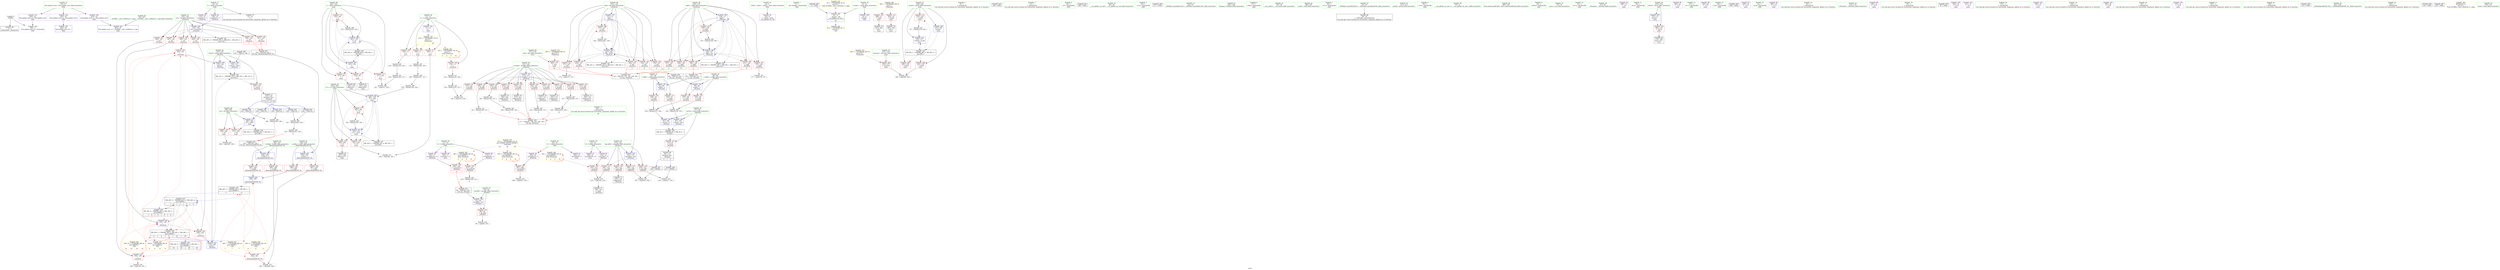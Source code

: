 digraph "SVFG" {
	label="SVFG";

	Node0x563d301578e0 [shape=record,color=grey,label="{NodeID: 0\nNullPtr}"];
	Node0x563d301578e0 -> Node0x563d3016ba80[style=solid];
	Node0x563d301578e0 -> Node0x563d30172c60[style=solid];
	Node0x563d3016d510 [shape=record,color=blue,label="{NodeID: 194\n125\<--156\nret\<--arrayidx5\n_Z5solveii\n}"];
	Node0x563d3016d510 -> Node0x563d301703d0[style=dashed];
	Node0x563d3016d510 -> Node0x563d301704a0[style=dashed];
	Node0x563d3016d510 -> Node0x563d30170570[style=dashed];
	Node0x563d3016d510 -> Node0x563d30170640[style=dashed];
	Node0x563d3016d510 -> Node0x563d30170710[style=dashed];
	Node0x563d3016d510 -> Node0x563d301707e0[style=dashed];
	Node0x563d3016d510 -> Node0x563d3018d070[style=dashed];
	Node0x563d3016a730 [shape=record,color=red,label="{NodeID: 111\n343\<--11\n\<--n\nmain\n}"];
	Node0x563d3016a730 -> Node0x563d3017d590[style=solid];
	Node0x563d301687f0 [shape=record,color=green,label="{NodeID: 28\n17\<--18\nG\<--G_field_insensitive\nGlob }"];
	Node0x563d301687f0 -> Node0x563d3016cc20[style=solid];
	Node0x563d301687f0 -> Node0x563d3016ccf0[style=solid];
	Node0x563d301687f0 -> Node0x563d3016cdc0[style=solid];
	Node0x563d3017c390 [shape=record,color=grey,label="{NodeID: 305\n216 = Binary(100, 215, )\n|{<s0>8}}"];
	Node0x563d3017c390:s0 -> Node0x563d301ab6c0[style=solid,color=red];
	Node0x563d30170710 [shape=record,color=red,label="{NodeID: 139\n221\<--125\n\<--ret\n_Z5solveii\n|{<s0>11}}"];
	Node0x563d30170710:s0 -> Node0x563d301abf10[style=solid,color=red];
	Node0x563d3016b170 [shape=record,color=green,label="{NodeID: 56\n277\<--278\nexp\<--exp_field_insensitive\nmain\n}"];
	Node0x563d3016b170 -> Node0x563d30171dd0[style=solid];
	Node0x563d30171dd0 [shape=record,color=red,label="{NodeID: 167\n362\<--277\n\<--exp\nmain\n|{<s0>20}}"];
	Node0x563d30171dd0:s0 -> Node0x563d301abcd0[style=solid,color=red];
	Node0x563d3016c9b0 [shape=record,color=purple,label="{NodeID: 84\n54\<--4\n\<--_ZStL8__ioinit\n__cxx_global_var_init\n}"];
	Node0x563d30158ce0 [shape=record,color=green,label="{NodeID: 1\n7\<--1\n__dso_handle\<--dummyObj\nGlob }"];
	Node0x563d30198990 [shape=record,color=yellow,style=double,label="{NodeID: 444\n2V_2 = CSCHI(MR_2V_1)\npts\{10 \}\nCS[]}"];
	Node0x563d3016d5e0 [shape=record,color=blue,label="{NodeID: 195\n119\<--164\nretval\<--\n_Z5solveii\n}"];
	Node0x563d3016d5e0 -> Node0x563d3018cb70[style=dashed];
	Node0x563d3016a800 [shape=record,color=red,label="{NodeID: 112\n288\<--27\n\<--stdin\nmain\n}"];
	Node0x563d3016a800 -> Node0x563d3016c4d0[style=solid];
	Node0x563d301688f0 [shape=record,color=green,label="{NodeID: 29\n19\<--20\nC\<--C_field_insensitive\nGlob }"];
	Node0x563d301688f0 -> Node0x563d3016ce90[style=solid];
	Node0x563d301688f0 -> Node0x563d3016cf60[style=solid];
	Node0x563d3017c510 [shape=record,color=grey,label="{NodeID: 306\n339 = Binary(338, 100, )\n}"];
	Node0x563d3017c510 -> Node0x563d3016e140[style=solid];
	Node0x563d301707e0 [shape=record,color=red,label="{NodeID: 140\n245\<--125\n\<--ret\n_Z5solveii\n}"];
	Node0x563d301707e0 -> Node0x563d30171750[style=solid];
	Node0x563d3016b240 [shape=record,color=green,label="{NodeID: 57\n279\<--280\ncaseId\<--caseId_field_insensitive\nmain\n}"];
	Node0x563d3016b240 -> Node0x563d30171ea0[style=solid];
	Node0x563d3016b240 -> Node0x563d30171f70[style=solid];
	Node0x563d3016b240 -> Node0x563d30172040[style=solid];
	Node0x563d3016b240 -> Node0x563d3016ded0[style=solid];
	Node0x563d3016b240 -> Node0x563d30175360[style=solid];
	Node0x563d3018a870 [shape=record,color=black,label="{NodeID: 334\nMR_26V_5 = PHI(MR_26V_13, MR_26V_4, )\npts\{160000 \}\n|{|<s4>5|<s5>5|<s6>5|<s7>5}}"];
	Node0x563d3018a870 -> Node0x563d30171750[style=dashed];
	Node0x563d3018a870 -> Node0x563d30188a70[style=dashed];
	Node0x563d3018a870 -> Node0x563d3018a870[style=dashed];
	Node0x563d3018a870 -> Node0x563d3018df70[style=dashed];
	Node0x563d3018a870:s4 -> Node0x563d30171340[style=dashed,color=red];
	Node0x563d3018a870:s5 -> Node0x563d30171410[style=dashed,color=red];
	Node0x563d3018a870:s6 -> Node0x563d3016d6b0[style=dashed,color=red];
	Node0x563d3018a870:s7 -> Node0x563d3018df70[style=dashed,color=red];
	Node0x563d30171ea0 [shape=record,color=red,label="{NodeID: 168\n304\<--279\n\<--caseId\nmain\n}"];
	Node0x563d30171ea0 -> Node0x563d3017e310[style=solid];
	Node0x563d3016ca80 [shape=record,color=purple,label="{NodeID: 85\n153\<--14\narrayidx3\<--f\n_Z5solveii\n}"];
	Node0x563d30158be0 [shape=record,color=green,label="{NodeID: 2\n9\<--1\n\<--dummyObj\nCan only get source location for instruction, argument, global var or function.}"];
	Node0x563d301aae80 [shape=record,color=black,label="{NodeID: 445\n350 = PHI()\n}"];
	Node0x563d30190d70 [shape=record,color=yellow,style=double,label="{NodeID: 362\n28V_1 = ENCHI(MR_28V_0)\npts\{180000 \}\nFun[_Z5solveii]|{|<s2>5|<s3>6|<s4>9|<s5>10}}"];
	Node0x563d30190d70 -> Node0x563d301714e0[style=dashed];
	Node0x563d30190d70 -> Node0x563d30171680[style=dashed];
	Node0x563d30190d70:s2 -> Node0x563d30190d70[style=dashed,color=red];
	Node0x563d30190d70:s3 -> Node0x563d30190d70[style=dashed,color=red];
	Node0x563d30190d70:s4 -> Node0x563d30190d70[style=dashed,color=red];
	Node0x563d30190d70:s5 -> Node0x563d30190d70[style=dashed,color=red];
	Node0x563d3016d6b0 [shape=record,color=blue,label="{NodeID: 196\n167\<--148\n\<--\n_Z5solveii\n}"];
	Node0x563d3016d6b0 -> Node0x563d30171750[style=dashed];
	Node0x563d3016d6b0 -> Node0x563d3018a870[style=dashed];
	Node0x563d3016d6b0 -> Node0x563d3018df70[style=dashed];
	Node0x563d3016a8d0 [shape=record,color=red,label="{NodeID: 113\n294\<--32\n\<--stdout\nmain\n}"];
	Node0x563d3016a8d0 -> Node0x563d3016c5a0[style=solid];
	Node0x563d301689f0 [shape=record,color=green,label="{NodeID: 30\n21\<--22\nX\<--X_field_insensitive\nGlob }"];
	Node0x563d301689f0 -> Node0x563d3016d030[style=solid];
	Node0x563d301689f0 -> Node0x563d3016d100[style=solid];
	Node0x563d3017c690 [shape=record,color=grey,label="{NodeID: 307\n337 = Binary(336, 100, )\n}"];
	Node0x563d3017c690 -> Node0x563d3017bc10[style=solid];
	Node0x563d301708b0 [shape=record,color=red,label="{NodeID: 141\n171\<--127\n\<--left\n_Z5solveii\n}"];
	Node0x563d301708b0 -> Node0x563d3017db90[style=solid];
	Node0x563d3016b310 [shape=record,color=green,label="{NodeID: 58\n281\<--282\ni\<--i_field_insensitive\nmain\n}"];
	Node0x563d3016b310 -> Node0x563d30172110[style=solid];
	Node0x563d3016b310 -> Node0x563d301721e0[style=solid];
	Node0x563d3016b310 -> Node0x563d301722b0[style=solid];
	Node0x563d3016b310 -> Node0x563d30172380[style=solid];
	Node0x563d3016b310 -> Node0x563d3016dfa0[style=solid];
	Node0x563d3016b310 -> Node0x563d3016e070[style=solid];
	Node0x563d3018ad70 [shape=record,color=black,label="{NodeID: 335\nMR_48V_3 = PHI(MR_48V_4, MR_48V_2, )\npts\{280 \}\n}"];
	Node0x563d3018ad70 -> Node0x563d30171ea0[style=dashed];
	Node0x563d3018ad70 -> Node0x563d30171f70[style=dashed];
	Node0x563d3018ad70 -> Node0x563d30172040[style=dashed];
	Node0x563d3018ad70 -> Node0x563d30175360[style=dashed];
	Node0x563d30171f70 [shape=record,color=red,label="{NodeID: 169\n308\<--279\n\<--caseId\nmain\n}"];
	Node0x563d3016cb50 [shape=record,color=purple,label="{NodeID: 86\n156\<--14\narrayidx5\<--f\n_Z5solveii\n}"];
	Node0x563d3016cb50 -> Node0x563d3016d510[style=solid];
	Node0x563d301594a0 [shape=record,color=green,label="{NodeID: 3\n12\<--1\n\<--dummyObj\nCan only get source location for instruction, argument, global var or function.}"];
	Node0x563d301aaf80 [shape=record,color=black,label="{NodeID: 446\n363 = PHI(116, )\n}"];
	Node0x563d301aaf80 -> Node0x563d3016e2e0[style=solid];
	Node0x563d30190e50 [shape=record,color=yellow,style=double,label="{NodeID: 363\n30V_1 = ENCHI(MR_30V_0)\npts\{200000 \}\nFun[_Z5solveii]|{|<s1>5|<s2>6|<s3>9|<s4>10}}"];
	Node0x563d30190e50 -> Node0x563d301715b0[style=dashed];
	Node0x563d30190e50:s1 -> Node0x563d30190e50[style=dashed,color=red];
	Node0x563d30190e50:s2 -> Node0x563d30190e50[style=dashed,color=red];
	Node0x563d30190e50:s3 -> Node0x563d30190e50[style=dashed,color=red];
	Node0x563d30190e50:s4 -> Node0x563d30190e50[style=dashed,color=red];
	Node0x563d3016d780 [shape=record,color=blue,label="{NodeID: 197\n127\<--12\nleft\<--\n_Z5solveii\n}"];
	Node0x563d3016d780 -> Node0x563d301708b0[style=dashed];
	Node0x563d3016d780 -> Node0x563d30170980[style=dashed];
	Node0x563d3016d780 -> Node0x563d30170a50[style=dashed];
	Node0x563d3016d780 -> Node0x563d30170b20[style=dashed];
	Node0x563d3016d780 -> Node0x563d30170bf0[style=dashed];
	Node0x563d3016d780 -> Node0x563d30170cc0[style=dashed];
	Node0x563d3016d780 -> Node0x563d3016d9f0[style=dashed];
	Node0x563d3016d780 -> Node0x563d3018d570[style=dashed];
	Node0x563d3016a9a0 [shape=record,color=red,label="{NodeID: 114\n112\<--87\n\<--retval\n_Z4calciii\n}"];
	Node0x563d3016a9a0 -> Node0x563d3016bd80[style=solid];
	Node0x563d30168af0 [shape=record,color=green,label="{NodeID: 31\n43\<--47\nllvm.global_ctors\<--llvm.global_ctors_field_insensitive\nGlob }"];
	Node0x563d30168af0 -> Node0x563d3016a1c0[style=solid];
	Node0x563d30168af0 -> Node0x563d3016a2c0[style=solid];
	Node0x563d30168af0 -> Node0x563d3016a3c0[style=solid];
	Node0x563d3017c810 [shape=record,color=grey,label="{NodeID: 308\n104 = Binary(102, 103, )\n}"];
	Node0x563d3017c810 -> Node0x563d301730a0[style=solid];
	Node0x563d30170980 [shape=record,color=red,label="{NodeID: 142\n179\<--127\n\<--left\n_Z5solveii\n|{<s0>4}}"];
	Node0x563d30170980:s0 -> Node0x563d301ab310[style=solid,color=red];
	Node0x563d3016b3e0 [shape=record,color=green,label="{NodeID: 59\n283\<--284\ni11\<--i11_field_insensitive\nmain\n}"];
	Node0x563d3016b3e0 -> Node0x563d30172450[style=solid];
	Node0x563d3016b3e0 -> Node0x563d30172520[style=solid];
	Node0x563d3016b3e0 -> Node0x563d301725f0[style=solid];
	Node0x563d3016b3e0 -> Node0x563d3016e140[style=solid];
	Node0x563d3016b3e0 -> Node0x563d3016e210[style=solid];
	Node0x563d3018b270 [shape=record,color=black,label="{NodeID: 336\nMR_50V_2 = PHI(MR_50V_4, MR_50V_1, )\npts\{282 \}\n}"];
	Node0x563d3018b270 -> Node0x563d3016dfa0[style=dashed];
	Node0x563d30172040 [shape=record,color=red,label="{NodeID: 170\n376\<--279\n\<--caseId\nmain\n}"];
	Node0x563d30172040 -> Node0x563d3017ce10[style=solid];
	Node0x563d3016cc20 [shape=record,color=purple,label="{NodeID: 87\n183\<--17\narrayidx14\<--G\n_Z5solveii\n}"];
	Node0x563d3016cc20 -> Node0x563d301714e0[style=solid];
	Node0x563d30158f40 [shape=record,color=green,label="{NodeID: 4\n23\<--1\n.str\<--dummyObj\nGlob }"];
	Node0x563d301ab170 [shape=record,color=black,label="{NodeID: 447\n369 = PHI()\n}"];
	Node0x563d30190f30 [shape=record,color=yellow,style=double,label="{NodeID: 364\n32V_1 = ENCHI(MR_32V_0)\npts\{220000 \}\nFun[_Z5solveii]|{|<s1>5|<s2>6|<s3>9|<s4>10}}"];
	Node0x563d30190f30 -> Node0x563d30171270[style=dashed];
	Node0x563d30190f30:s1 -> Node0x563d30190f30[style=dashed,color=red];
	Node0x563d30190f30:s2 -> Node0x563d30190f30[style=dashed,color=red];
	Node0x563d30190f30:s3 -> Node0x563d30190f30[style=dashed,color=red];
	Node0x563d30190f30:s4 -> Node0x563d30190f30[style=dashed,color=red];
	Node0x563d3016d850 [shape=record,color=blue,label="{NodeID: 198\n129\<--12\nright\<--\n_Z5solveii\n}"];
	Node0x563d3016d850 -> Node0x563d30170d90[style=dashed];
	Node0x563d3016d850 -> Node0x563d30170e60[style=dashed];
	Node0x563d3016d850 -> Node0x563d30170f30[style=dashed];
	Node0x563d3016d850 -> Node0x563d30171000[style=dashed];
	Node0x563d3016d850 -> Node0x563d301710d0[style=dashed];
	Node0x563d3016d850 -> Node0x563d301711a0[style=dashed];
	Node0x563d3016d850 -> Node0x563d3016d850[style=dashed];
	Node0x563d3016d850 -> Node0x563d3016d920[style=dashed];
	Node0x563d3016d850 -> Node0x563d3018da70[style=dashed];
	Node0x563d3016f390 [shape=record,color=red,label="{NodeID: 115\n102\<--89\n\<--x.addr\n_Z4calciii\n}"];
	Node0x563d3016f390 -> Node0x563d3017c810[style=solid];
	Node0x563d30168bf0 [shape=record,color=green,label="{NodeID: 32\n48\<--49\n__cxx_global_var_init\<--__cxx_global_var_init_field_insensitive\n}"];
	Node0x563d3017c990 [shape=record,color=grey,label="{NodeID: 309\n109 = Binary(107, 108, )\n}"];
	Node0x563d3017c990 -> Node0x563d30173170[style=solid];
	Node0x563d30170a50 [shape=record,color=red,label="{NodeID: 143\n192\<--127\n\<--left\n_Z5solveii\n|{<s0>5}}"];
	Node0x563d30170a50:s0 -> Node0x563d301abcd0[style=solid,color=red];
	Node0x563d3016b4b0 [shape=record,color=green,label="{NodeID: 60\n285\<--286\nret\<--ret_field_insensitive\nmain\n}"];
	Node0x563d3016b4b0 -> Node0x563d301726c0[style=solid];
	Node0x563d3016b4b0 -> Node0x563d30172790[style=solid];
	Node0x563d3016b4b0 -> Node0x563d3016e2e0[style=solid];
	Node0x563d3018b770 [shape=record,color=black,label="{NodeID: 337\nMR_52V_2 = PHI(MR_52V_4, MR_52V_1, )\npts\{284 \}\n}"];
	Node0x563d3018b770 -> Node0x563d3016e140[style=dashed];
	Node0x563d30172110 [shape=record,color=red,label="{NodeID: 171\n317\<--281\n\<--i\nmain\n}"];
	Node0x563d30172110 -> Node0x563d3017da10[style=solid];
	Node0x563d3016ccf0 [shape=record,color=purple,label="{NodeID: 88\n214\<--17\narrayidx26\<--G\n_Z5solveii\n}"];
	Node0x563d3016ccf0 -> Node0x563d30171680[style=solid];
	Node0x563d30167130 [shape=record,color=green,label="{NodeID: 5\n25\<--1\n.str.2\<--dummyObj\nGlob }"];
	Node0x563d301ab240 [shape=record,color=black,label="{NodeID: 448\n373 = PHI()\n}"];
	Node0x563d3016d920 [shape=record,color=blue,label="{NodeID: 199\n129\<--237\nright\<--inc\n_Z5solveii\n}"];
	Node0x563d3016d920 -> Node0x563d30170d90[style=dashed];
	Node0x563d3016d920 -> Node0x563d30170e60[style=dashed];
	Node0x563d3016d920 -> Node0x563d30170f30[style=dashed];
	Node0x563d3016d920 -> Node0x563d30171000[style=dashed];
	Node0x563d3016d920 -> Node0x563d301710d0[style=dashed];
	Node0x563d3016d920 -> Node0x563d301711a0[style=dashed];
	Node0x563d3016d920 -> Node0x563d3016d850[style=dashed];
	Node0x563d3016d920 -> Node0x563d3016d920[style=dashed];
	Node0x563d3016d920 -> Node0x563d3018da70[style=dashed];
	Node0x563d3016f460 [shape=record,color=red,label="{NodeID: 116\n107\<--89\n\<--x.addr\n_Z4calciii\n}"];
	Node0x563d3016f460 -> Node0x563d3017c990[style=solid];
	Node0x563d30168cf0 [shape=record,color=green,label="{NodeID: 33\n52\<--53\n_ZNSt8ios_base4InitC1Ev\<--_ZNSt8ios_base4InitC1Ev_field_insensitive\n}"];
	Node0x563d3017cb10 [shape=record,color=grey,label="{NodeID: 310\n136 = Binary(135, 137, )\n}"];
	Node0x563d3017cb10 -> Node0x563d3017dd10[style=solid];
	Node0x563d30170b20 [shape=record,color=red,label="{NodeID: 144\n210\<--127\n\<--left\n_Z5solveii\n|{<s0>8}}"];
	Node0x563d30170b20:s0 -> Node0x563d301ab310[style=solid,color=red];
	Node0x563d3016b580 [shape=record,color=green,label="{NodeID: 61\n292\<--293\nfreopen\<--freopen_field_insensitive\n}"];
	Node0x563d3018bc70 [shape=record,color=black,label="{NodeID: 338\nMR_54V_2 = PHI(MR_54V_3, MR_54V_1, )\npts\{286 \}\n}"];
	Node0x563d3018bc70 -> Node0x563d3016e2e0[style=dashed];
	Node0x563d301721e0 [shape=record,color=red,label="{NodeID: 172\n323\<--281\n\<--i\nmain\n}"];
	Node0x563d301721e0 -> Node0x563d3016c670[style=solid];
	Node0x563d3016cdc0 [shape=record,color=purple,label="{NodeID: 89\n325\<--17\narrayidx\<--G\nmain\n}"];
	Node0x563d301671c0 [shape=record,color=green,label="{NodeID: 6\n27\<--1\nstdin\<--dummyObj\nGlob }"];
	Node0x563d301ab310 [shape=record,color=black,label="{NodeID: 449\n84 = PHI(179, 210, )\n0th arg _Z4calciii }"];
	Node0x563d301ab310 -> Node0x563d30172e30[style=solid];
	Node0x563d3016d9f0 [shape=record,color=blue,label="{NodeID: 200\n127\<--242\nleft\<--inc40\n_Z5solveii\n}"];
	Node0x563d3016d9f0 -> Node0x563d301708b0[style=dashed];
	Node0x563d3016d9f0 -> Node0x563d30170980[style=dashed];
	Node0x563d3016d9f0 -> Node0x563d30170a50[style=dashed];
	Node0x563d3016d9f0 -> Node0x563d30170b20[style=dashed];
	Node0x563d3016d9f0 -> Node0x563d30170bf0[style=dashed];
	Node0x563d3016d9f0 -> Node0x563d30170cc0[style=dashed];
	Node0x563d3016d9f0 -> Node0x563d3016d9f0[style=dashed];
	Node0x563d3016d9f0 -> Node0x563d3018d570[style=dashed];
	Node0x563d3016f530 [shape=record,color=red,label="{NodeID: 117\n103\<--91\n\<--y.addr\n_Z4calciii\n}"];
	Node0x563d3016f530 -> Node0x563d3017c810[style=solid];
	Node0x563d30168df0 [shape=record,color=green,label="{NodeID: 34\n58\<--59\n__cxa_atexit\<--__cxa_atexit_field_insensitive\n}"];
	Node0x563d3017cc90 [shape=record,color=grey,label="{NodeID: 311\n135 = Binary(134, 100, )\n}"];
	Node0x563d3017cc90 -> Node0x563d3017cb10[style=solid];
	Node0x563d30170bf0 [shape=record,color=red,label="{NodeID: 145\n224\<--127\n\<--left\n_Z5solveii\n|{<s0>9}}"];
	Node0x563d30170bf0:s0 -> Node0x563d301abcd0[style=solid,color=red];
	Node0x563d3016b680 [shape=record,color=green,label="{NodeID: 62\n300\<--301\nscanf\<--scanf_field_insensitive\n}"];
	Node0x563d3018c170 [shape=record,color=black,label="{NodeID: 339\nMR_26V_2 = PHI(MR_26V_3, MR_26V_1, )\npts\{160000 \}\n|{<s0>20|<s1>20|<s2>20|<s3>20}}"];
	Node0x563d3018c170:s0 -> Node0x563d30171340[style=dashed,color=red];
	Node0x563d3018c170:s1 -> Node0x563d30171410[style=dashed,color=red];
	Node0x563d3018c170:s2 -> Node0x563d3016d6b0[style=dashed,color=red];
	Node0x563d3018c170:s3 -> Node0x563d3018df70[style=dashed,color=red];
	Node0x563d301722b0 [shape=record,color=red,label="{NodeID: 173\n326\<--281\n\<--i\nmain\n}"];
	Node0x563d301722b0 -> Node0x563d3016c740[style=solid];
	Node0x563d3016ce90 [shape=record,color=purple,label="{NodeID: 90\n206\<--19\narrayidx23\<--C\n_Z5solveii\n}"];
	Node0x563d3016ce90 -> Node0x563d301715b0[style=solid];
	Node0x563d30167250 [shape=record,color=green,label="{NodeID: 7\n28\<--1\n.str.3\<--dummyObj\nGlob }"];
	Node0x563d301ab540 [shape=record,color=black,label="{NodeID: 450\n85 = PHI(180, 211, )\n1st arg _Z4calciii }"];
	Node0x563d301ab540 -> Node0x563d30172f00[style=solid];
	Node0x563d3016dac0 [shape=record,color=blue,label="{NodeID: 201\n119\<--246\nretval\<--\n_Z5solveii\n}"];
	Node0x563d3016dac0 -> Node0x563d3018cb70[style=dashed];
	Node0x563d3016f600 [shape=record,color=red,label="{NodeID: 118\n108\<--91\n\<--y.addr\n_Z4calciii\n}"];
	Node0x563d3016f600 -> Node0x563d3017c990[style=solid];
	Node0x563d30168ef0 [shape=record,color=green,label="{NodeID: 35\n57\<--63\n_ZNSt8ios_base4InitD1Ev\<--_ZNSt8ios_base4InitD1Ev_field_insensitive\n}"];
	Node0x563d30168ef0 -> Node0x563d3016bc80[style=solid];
	Node0x563d3017ce10 [shape=record,color=grey,label="{NodeID: 312\n377 = Binary(376, 100, )\n}"];
	Node0x563d3017ce10 -> Node0x563d30175360[style=solid];
	Node0x563d30170cc0 [shape=record,color=red,label="{NodeID: 146\n241\<--127\n\<--left\n_Z5solveii\n}"];
	Node0x563d30170cc0 -> Node0x563d3017c090[style=solid];
	Node0x563d3016b780 [shape=record,color=green,label="{NodeID: 63\n311\<--312\nprintf\<--printf_field_insensitive\n}"];
	Node0x563d30172380 [shape=record,color=red,label="{NodeID: 174\n332\<--281\n\<--i\nmain\n}"];
	Node0x563d30172380 -> Node0x563d3017b610[style=solid];
	Node0x563d3016cf60 [shape=record,color=purple,label="{NodeID: 91\n328\<--19\narrayidx9\<--C\nmain\n}"];
	Node0x563d301672e0 [shape=record,color=green,label="{NodeID: 8\n30\<--1\n.str.4\<--dummyObj\nGlob }"];
	Node0x563d301ab6c0 [shape=record,color=black,label="{NodeID: 451\n86 = PHI(184, 216, )\n2nd arg _Z4calciii }"];
	Node0x563d301ab6c0 -> Node0x563d30172fd0[style=solid];
	Node0x563d3016db90 [shape=record,color=blue,label="{NodeID: 202\n254\<--252\na.addr\<--a\n_Z8checkminIiEvRT_S0_\n}"];
	Node0x563d3016db90 -> Node0x563d30171820[style=dashed];
	Node0x563d3016db90 -> Node0x563d301718f0[style=dashed];
	Node0x563d3016f6d0 [shape=record,color=red,label="{NodeID: 119\n98\<--93\n\<--op.addr\n_Z4calciii\n}"];
	Node0x563d3016f6d0 -> Node0x563d3017e010[style=solid];
	Node0x563d30168ff0 [shape=record,color=green,label="{NodeID: 36\n70\<--71\n__cxx_global_var_init.1\<--__cxx_global_var_init.1_field_insensitive\n}"];
	Node0x563d3017cf90 [shape=record,color=grey,label="{NodeID: 313\n191 = Binary(190, 137, )\n|{<s0>5}}"];
	Node0x563d3017cf90:s0 -> Node0x563d301ab8e0[style=solid,color=red];
	Node0x563d30170d90 [shape=record,color=red,label="{NodeID: 147\n176\<--129\n\<--right\n_Z5solveii\n}"];
	Node0x563d30170d90 -> Node0x563d3017de90[style=solid];
	Node0x563d3016b880 [shape=record,color=green,label="{NodeID: 64\n360\<--361\nllvm.memset.p0i8.i64\<--llvm.memset.p0i8.i64_field_insensitive\n}"];
	Node0x563d3018cb70 [shape=record,color=black,label="{NodeID: 341\nMR_14V_3 = PHI(MR_14V_5, MR_14V_2, MR_14V_4, )\npts\{120 \}\n}"];
	Node0x563d3018cb70 -> Node0x563d3016f7a0[style=dashed];
	Node0x563d30172450 [shape=record,color=red,label="{NodeID: 175\n342\<--283\n\<--i11\nmain\n}"];
	Node0x563d30172450 -> Node0x563d3017d590[style=solid];
	Node0x563d3016d030 [shape=record,color=purple,label="{NodeID: 92\n143\<--21\narrayidx\<--X\n_Z5solveii\n}"];
	Node0x563d3016d030 -> Node0x563d30171270[style=solid];
	Node0x563d30157d80 [shape=record,color=green,label="{NodeID: 9\n32\<--1\nstdout\<--dummyObj\nGlob }"];
	Node0x563d301ab8e0 [shape=record,color=black,label="{NodeID: 452\n117 = PHI(191, 196, 223, 228, 100, )\n0th arg _Z5solveii }"];
	Node0x563d301ab8e0 -> Node0x563d30173240[style=solid];
	Node0x563d301913f0 [shape=record,color=yellow,style=double,label="{NodeID: 369\n39V_1 = ENCHI(MR_39V_0)\npts\{1 \}\nFun[main]}"];
	Node0x563d301913f0 -> Node0x563d3016a800[style=dashed];
	Node0x563d301913f0 -> Node0x563d3016a8d0[style=dashed];
	Node0x563d3016dc60 [shape=record,color=blue,label="{NodeID: 203\n256\<--253\nb.addr\<--b\n_Z8checkminIiEvRT_S0_\n}"];
	Node0x563d3016dc60 -> Node0x563d301719c0[style=dashed];
	Node0x563d3016dc60 -> Node0x563d30171a90[style=dashed];
	Node0x563d3016f7a0 [shape=record,color=red,label="{NodeID: 120\n249\<--119\n\<--retval\n_Z5solveii\n}"];
	Node0x563d3016f7a0 -> Node0x563d3016c400[style=solid];
	Node0x563d301690f0 [shape=record,color=green,label="{NodeID: 37\n75\<--76\nacos\<--acos_field_insensitive\n}"];
	Node0x563d3017d110 [shape=record,color=grey,label="{NodeID: 314\n219 = cmp(217, 218, )\n}"];
	Node0x563d30170e60 [shape=record,color=red,label="{NodeID: 148\n180\<--129\n\<--right\n_Z5solveii\n|{<s0>4}}"];
	Node0x563d30170e60:s0 -> Node0x563d301ab540[style=solid,color=red];
	Node0x563d3016b980 [shape=record,color=green,label="{NodeID: 65\n45\<--397\n_GLOBAL__sub_I_ACRush_0_1.cpp\<--_GLOBAL__sub_I_ACRush_0_1.cpp_field_insensitive\n}"];
	Node0x563d3016b980 -> Node0x563d30172b60[style=solid];
	Node0x563d3018d070 [shape=record,color=black,label="{NodeID: 342\nMR_20V_2 = PHI(MR_20V_3, MR_20V_1, MR_20V_3, )\npts\{126 \}\n}"];
	Node0x563d30172520 [shape=record,color=red,label="{NodeID: 176\n346\<--283\n\<--i11\nmain\n}"];
	Node0x563d30172520 -> Node0x563d3016c810[style=solid];
	Node0x563d3016d100 [shape=record,color=purple,label="{NodeID: 93\n348\<--21\narrayidx18\<--X\nmain\n}"];
	Node0x563d30157e10 [shape=record,color=green,label="{NodeID: 10\n33\<--1\n.str.5\<--dummyObj\nGlob }"];
	Node0x563d301abcd0 [shape=record,color=black,label="{NodeID: 453\n118 = PHI(192, 197, 224, 229, 362, )\n1st arg _Z5solveii }"];
	Node0x563d301abcd0 -> Node0x563d3016d370[style=solid];
	Node0x563d30191500 [shape=record,color=yellow,style=double,label="{NodeID: 370\n12V_1 = ENCHI(MR_12V_0)\npts\{13 \}\nFun[main]|{|<s3>20}}"];
	Node0x563d30191500 -> Node0x563d3016a590[style=dashed];
	Node0x563d30191500 -> Node0x563d3016a660[style=dashed];
	Node0x563d30191500 -> Node0x563d3016a730[style=dashed];
	Node0x563d30191500:s3 -> Node0x563d30190640[style=dashed,color=red];
	Node0x563d3016dd30 [shape=record,color=blue,label="{NodeID: 204\n266\<--265\n\<--\n_Z8checkminIiEvRT_S0_\n}"];
	Node0x563d3016dd30 -> Node0x563d30189e70[style=dashed];
	Node0x563d3016f870 [shape=record,color=red,label="{NodeID: 121\n133\<--121\n\<--id.addr\n_Z5solveii\n}"];
	Node0x563d3016f870 -> Node0x563d3017dd10[style=solid];
	Node0x563d301691f0 [shape=record,color=green,label="{NodeID: 38\n81\<--82\n_Z4calciii\<--_Z4calciii_field_insensitive\n}"];
	Node0x563d3017d290 [shape=record,color=grey,label="{NodeID: 315\n263 = cmp(260, 262, )\n}"];
	Node0x563d30170f30 [shape=record,color=red,label="{NodeID: 149\n197\<--129\n\<--right\n_Z5solveii\n|{<s0>6}}"];
	Node0x563d30170f30:s0 -> Node0x563d301abcd0[style=solid,color=red];
	Node0x563d3016ba80 [shape=record,color=black,label="{NodeID: 66\n2\<--3\ndummyVal\<--dummyVal\n}"];
	Node0x563d3018d570 [shape=record,color=black,label="{NodeID: 343\nMR_22V_2 = PHI(MR_22V_4, MR_22V_1, MR_22V_1, )\npts\{128 \}\n}"];
	Node0x563d301725f0 [shape=record,color=red,label="{NodeID: 177\n352\<--283\n\<--i11\nmain\n}"];
	Node0x563d301725f0 -> Node0x563d3017c210[style=solid];
	Node0x563d3016d1d0 [shape=record,color=purple,label="{NodeID: 94\n289\<--23\n\<--.str\nmain\n}"];
	Node0x563d30157ea0 [shape=record,color=green,label="{NodeID: 11\n35\<--1\n.str.6\<--dummyObj\nGlob }"];
	Node0x563d301abf10 [shape=record,color=black,label="{NodeID: 454\n252 = PHI(189, 221, )\n0th arg _Z8checkminIiEvRT_S0_ }"];
	Node0x563d301abf10 -> Node0x563d3016db90[style=solid];
	Node0x563d3016de00 [shape=record,color=blue,label="{NodeID: 205\n273\<--12\nretval\<--\nmain\n}"];
	Node0x563d3016de00 -> Node0x563d30171c30[style=dashed];
	Node0x563d3016f940 [shape=record,color=red,label="{NodeID: 122\n141\<--121\n\<--id.addr\n_Z5solveii\n}"];
	Node0x563d3016f940 -> Node0x563d3016be50[style=solid];
	Node0x563d301692f0 [shape=record,color=green,label="{NodeID: 39\n87\<--88\nretval\<--retval_field_insensitive\n_Z4calciii\n}"];
	Node0x563d301692f0 -> Node0x563d3016a9a0[style=solid];
	Node0x563d301692f0 -> Node0x563d301730a0[style=solid];
	Node0x563d301692f0 -> Node0x563d30173170[style=solid];
	Node0x563d3017d410 [shape=record,color=grey,label="{NodeID: 316\n145 = cmp(140, 144, )\n}"];
	Node0x563d3017d410 -> Node0x563d3016bf20[style=solid];
	Node0x563d30171000 [shape=record,color=red,label="{NodeID: 150\n211\<--129\n\<--right\n_Z5solveii\n|{<s0>8}}"];
	Node0x563d30171000:s0 -> Node0x563d301ab540[style=solid,color=red];
	Node0x563d3016bb80 [shape=record,color=black,label="{NodeID: 67\n15\<--14\n\<--f\nCan only get source location for instruction, argument, global var or function.}"];
	Node0x563d3018da70 [shape=record,color=black,label="{NodeID: 344\nMR_24V_2 = PHI(MR_24V_3, MR_24V_1, MR_24V_1, )\npts\{130 \}\n}"];
	Node0x563d301726c0 [shape=record,color=red,label="{NodeID: 178\n365\<--285\n\<--ret\nmain\n}"];
	Node0x563d301726c0 -> Node0x563d3017e190[style=solid];
	Node0x563d3016d2a0 [shape=record,color=purple,label="{NodeID: 95\n290\<--25\n\<--.str.2\nmain\n}"];
	Node0x563d30157f70 [shape=record,color=green,label="{NodeID: 12\n37\<--1\n.str.7\<--dummyObj\nGlob }"];
	Node0x563d301ac060 [shape=record,color=black,label="{NodeID: 455\n253 = PHI(199, 232, )\n1st arg _Z8checkminIiEvRT_S0_ }"];
	Node0x563d301ac060 -> Node0x563d3016dc60[style=solid];
	Node0x563d301916c0 [shape=record,color=yellow,style=double,label="{NodeID: 372\n44V_1 = ENCHI(MR_44V_0)\npts\{276 \}\nFun[main]}"];
	Node0x563d301916c0 -> Node0x563d30171d00[style=dashed];
	Node0x563d3017a7b0 [shape=record,color=black,label="{NodeID: 289\n147 = PHI(12, 148, )\n}"];
	Node0x563d3017a7b0 -> Node0x563d3016d440[style=solid];
	Node0x563d3016ded0 [shape=record,color=blue,label="{NodeID: 206\n279\<--100\ncaseId\<--\nmain\n}"];
	Node0x563d3016ded0 -> Node0x563d3018ad70[style=dashed];
	Node0x563d3016fa10 [shape=record,color=red,label="{NodeID: 123\n151\<--121\n\<--id.addr\n_Z5solveii\n}"];
	Node0x563d3016fa10 -> Node0x563d3016bff0[style=solid];
	Node0x563d301693c0 [shape=record,color=green,label="{NodeID: 40\n89\<--90\nx.addr\<--x.addr_field_insensitive\n_Z4calciii\n}"];
	Node0x563d301693c0 -> Node0x563d3016f390[style=solid];
	Node0x563d301693c0 -> Node0x563d3016f460[style=solid];
	Node0x563d301693c0 -> Node0x563d30172e30[style=solid];
	Node0x563d3017d590 [shape=record,color=grey,label="{NodeID: 317\n344 = cmp(342, 343, )\n}"];
	Node0x563d301710d0 [shape=record,color=red,label="{NodeID: 151\n229\<--129\n\<--right\n_Z5solveii\n|{<s0>10}}"];
	Node0x563d301710d0:s0 -> Node0x563d301abcd0[style=solid,color=red];
	Node0x563d3016bc80 [shape=record,color=black,label="{NodeID: 68\n56\<--57\n\<--_ZNSt8ios_base4InitD1Ev\nCan only get source location for instruction, argument, global var or function.}"];
	Node0x563d3018df70 [shape=record,color=black,label="{NodeID: 345\nMR_26V_2 = PHI(MR_26V_4, MR_26V_1, MR_26V_1, )\npts\{160000 \}\n|{<s0>5|<s1>6|<s2>9|<s3>10|<s4>20}}"];
	Node0x563d3018df70:s0 -> Node0x563d30197ff0[style=dashed,color=blue];
	Node0x563d3018df70:s1 -> Node0x563d30198570[style=dashed,color=blue];
	Node0x563d3018df70:s2 -> Node0x563d30198150[style=dashed,color=blue];
	Node0x563d3018df70:s3 -> Node0x563d301982b0[style=dashed,color=blue];
	Node0x563d3018df70:s4 -> Node0x563d3018c170[style=dashed,color=blue];
	Node0x563d30172790 [shape=record,color=red,label="{NodeID: 179\n371\<--285\n\<--ret\nmain\n}"];
	Node0x563d30169a70 [shape=record,color=purple,label="{NodeID: 96\n295\<--28\n\<--.str.3\nmain\n}"];
	Node0x563d30167b20 [shape=record,color=green,label="{NodeID: 13\n39\<--1\n.str.8\<--dummyObj\nGlob }"];
	Node0x563d301ac2a0 [shape=record,color=black,label="{NodeID: 456\n299 = PHI()\n}"];
	Node0x563d301917a0 [shape=record,color=yellow,style=double,label="{NodeID: 373\n46V_1 = ENCHI(MR_46V_0)\npts\{278 \}\nFun[main]}"];
	Node0x563d301917a0 -> Node0x563d30171dd0[style=dashed];
	Node0x563d3017ad10 [shape=record,color=grey,label="{NodeID: 290\n199 = Binary(193, 198, )\n|{<s0>7}}"];
	Node0x563d3017ad10:s0 -> Node0x563d301ac060[style=solid,color=red];
	Node0x563d3016dfa0 [shape=record,color=blue,label="{NodeID: 207\n281\<--100\ni\<--\nmain\n}"];
	Node0x563d3016dfa0 -> Node0x563d30172110[style=dashed];
	Node0x563d3016dfa0 -> Node0x563d301721e0[style=dashed];
	Node0x563d3016dfa0 -> Node0x563d301722b0[style=dashed];
	Node0x563d3016dfa0 -> Node0x563d30172380[style=dashed];
	Node0x563d3016dfa0 -> Node0x563d3016e070[style=dashed];
	Node0x563d3016dfa0 -> Node0x563d3018b270[style=dashed];
	Node0x563d3016fae0 [shape=record,color=red,label="{NodeID: 124\n181\<--121\n\<--id.addr\n_Z5solveii\n}"];
	Node0x563d3016fae0 -> Node0x563d3016c190[style=solid];
	Node0x563d30169490 [shape=record,color=green,label="{NodeID: 41\n91\<--92\ny.addr\<--y.addr_field_insensitive\n_Z4calciii\n}"];
	Node0x563d30169490 -> Node0x563d3016f530[style=solid];
	Node0x563d30169490 -> Node0x563d3016f600[style=solid];
	Node0x563d30169490 -> Node0x563d30172f00[style=solid];
	Node0x563d3017d710 [shape=record,color=grey,label="{NodeID: 318\n208 = cmp(207, 100, )\n}"];
	Node0x563d301711a0 [shape=record,color=red,label="{NodeID: 152\n236\<--129\n\<--right\n_Z5solveii\n}"];
	Node0x563d301711a0 -> Node0x563d3017bf10[style=solid];
	Node0x563d3016bd80 [shape=record,color=black,label="{NodeID: 69\n83\<--112\n_Z4calciii_ret\<--\n_Z4calciii\n|{<s0>4|<s1>8}}"];
	Node0x563d3016bd80:s0 -> Node0x563d301ac3a0[style=solid,color=blue];
	Node0x563d3016bd80:s1 -> Node0x563d301accd0[style=solid,color=blue];
	Node0x563d30172860 [shape=record,color=blue,label="{NodeID: 180\n8\<--9\n_ZL2pi\<--\nGlob }"];
	Node0x563d30169b40 [shape=record,color=purple,label="{NodeID: 97\n296\<--30\n\<--.str.4\nmain\n}"];
	Node0x563d30167bb0 [shape=record,color=green,label="{NodeID: 14\n41\<--1\n.str.9\<--dummyObj\nGlob }"];
	Node0x563d301ac3a0 [shape=record,color=black,label="{NodeID: 457\n185 = PHI(83, )\n}"];
	Node0x563d301ac3a0 -> Node0x563d3017e490[style=solid];
	Node0x563d3017ae90 [shape=record,color=grey,label="{NodeID: 291\n223 = Binary(222, 137, )\n|{<s0>9}}"];
	Node0x563d3017ae90:s0 -> Node0x563d301ab8e0[style=solid,color=red];
	Node0x563d3016e070 [shape=record,color=blue,label="{NodeID: 208\n281\<--333\ni\<--inc\nmain\n}"];
	Node0x563d3016e070 -> Node0x563d30172110[style=dashed];
	Node0x563d3016e070 -> Node0x563d301721e0[style=dashed];
	Node0x563d3016e070 -> Node0x563d301722b0[style=dashed];
	Node0x563d3016e070 -> Node0x563d30172380[style=dashed];
	Node0x563d3016e070 -> Node0x563d3016e070[style=dashed];
	Node0x563d3016e070 -> Node0x563d3018b270[style=dashed];
	Node0x563d3016fbb0 [shape=record,color=red,label="{NodeID: 125\n190\<--121\n\<--id.addr\n_Z5solveii\n}"];
	Node0x563d3016fbb0 -> Node0x563d3017cf90[style=solid];
	Node0x563d30169560 [shape=record,color=green,label="{NodeID: 42\n93\<--94\nop.addr\<--op.addr_field_insensitive\n_Z4calciii\n}"];
	Node0x563d30169560 -> Node0x563d3016f6d0[style=solid];
	Node0x563d30169560 -> Node0x563d30172fd0[style=solid];
	Node0x563d3017d890 [shape=record,color=grey,label="{NodeID: 319\n160 = cmp(159, 161, )\n}"];
	Node0x563d30171270 [shape=record,color=red,label="{NodeID: 153\n144\<--143\n\<--arrayidx\n_Z5solveii\n}"];
	Node0x563d30171270 -> Node0x563d3017d410[style=solid];
	Node0x563d3016be50 [shape=record,color=black,label="{NodeID: 70\n142\<--141\nidxprom\<--\n_Z5solveii\n}"];
	Node0x563d30172960 [shape=record,color=blue,label="{NodeID: 181\n11\<--12\nn\<--\nGlob }"];
	Node0x563d30172960 -> Node0x563d30191500[style=dashed];
	Node0x563d30169c10 [shape=record,color=purple,label="{NodeID: 98\n298\<--33\n\<--.str.5\nmain\n}"];
	Node0x563d30167c40 [shape=record,color=green,label="{NodeID: 15\n44\<--1\n\<--dummyObj\nCan only get source location for instruction, argument, global var or function.}"];
	Node0x563d301ac5d0 [shape=record,color=black,label="{NodeID: 458\n193 = PHI(116, )\n}"];
	Node0x563d301ac5d0 -> Node0x563d3017ad10[style=solid];
	Node0x563d3017b010 [shape=record,color=grey,label="{NodeID: 292\n195 = Binary(194, 137, )\n}"];
	Node0x563d3017b010 -> Node0x563d3017b490[style=solid];
	Node0x563d3016e140 [shape=record,color=blue,label="{NodeID: 209\n283\<--339\ni11\<--add\nmain\n}"];
	Node0x563d3016e140 -> Node0x563d30172450[style=dashed];
	Node0x563d3016e140 -> Node0x563d30172520[style=dashed];
	Node0x563d3016e140 -> Node0x563d301725f0[style=dashed];
	Node0x563d3016e140 -> Node0x563d3016e210[style=dashed];
	Node0x563d3016e140 -> Node0x563d3018b770[style=dashed];
	Node0x563d3016fc80 [shape=record,color=red,label="{NodeID: 126\n194\<--121\n\<--id.addr\n_Z5solveii\n}"];
	Node0x563d3016fc80 -> Node0x563d3017b010[style=solid];
	Node0x563d30169630 [shape=record,color=green,label="{NodeID: 43\n114\<--115\n_Z5solveii\<--_Z5solveii_field_insensitive\n}"];
	Node0x563d3017da10 [shape=record,color=grey,label="{NodeID: 320\n321 = cmp(317, 320, )\n}"];
	Node0x563d30171340 [shape=record,color=red,label="{NodeID: 154\n159\<--158\n\<--\n_Z5solveii\n}"];
	Node0x563d30171340 -> Node0x563d3017d890[style=solid];
	Node0x563d3016bf20 [shape=record,color=black,label="{NodeID: 71\n146\<--145\n\<--cmp1\n_Z5solveii\n}"];
	Node0x563d30172a60 [shape=record,color=blue,label="{NodeID: 182\n402\<--44\nllvm.global_ctors_0\<--\nGlob }"];
	Node0x563d30169ce0 [shape=record,color=purple,label="{NodeID: 99\n349\<--33\n\<--.str.5\nmain\n}"];
	Node0x563d30167cd0 [shape=record,color=green,label="{NodeID: 16\n74\<--1\n\<--dummyObj\nCan only get source location for instruction, argument, global var or function.}"];
	Node0x563d301ac710 [shape=record,color=black,label="{NodeID: 459\n55 = PHI()\n}"];
	Node0x563d3017b190 [shape=record,color=grey,label="{NodeID: 293\n319 = Binary(318, 100, )\n}"];
	Node0x563d3017b190 -> Node0x563d3017bd90[style=solid];
	Node0x563d3016e210 [shape=record,color=blue,label="{NodeID: 210\n283\<--353\ni11\<--inc21\nmain\n}"];
	Node0x563d3016e210 -> Node0x563d30172450[style=dashed];
	Node0x563d3016e210 -> Node0x563d30172520[style=dashed];
	Node0x563d3016e210 -> Node0x563d301725f0[style=dashed];
	Node0x563d3016e210 -> Node0x563d3016e210[style=dashed];
	Node0x563d3016e210 -> Node0x563d3018b770[style=dashed];
	Node0x563d3016fd50 [shape=record,color=red,label="{NodeID: 127\n204\<--121\n\<--id.addr\n_Z5solveii\n}"];
	Node0x563d3016fd50 -> Node0x563d3016c260[style=solid];
	Node0x563d30169730 [shape=record,color=green,label="{NodeID: 44\n119\<--120\nretval\<--retval_field_insensitive\n_Z5solveii\n}"];
	Node0x563d30169730 -> Node0x563d3016f7a0[style=solid];
	Node0x563d30169730 -> Node0x563d3016d440[style=solid];
	Node0x563d30169730 -> Node0x563d3016d5e0[style=solid];
	Node0x563d30169730 -> Node0x563d3016dac0[style=solid];
	Node0x563d3017db90 [shape=record,color=grey,label="{NodeID: 321\n172 = cmp(171, 137, )\n}"];
	Node0x563d30171410 [shape=record,color=red,label="{NodeID: 155\n164\<--163\n\<--\n_Z5solveii\n}"];
	Node0x563d30171410 -> Node0x563d3016d5e0[style=solid];
	Node0x563d3016bff0 [shape=record,color=black,label="{NodeID: 72\n152\<--151\nidxprom2\<--\n_Z5solveii\n}"];
	Node0x563d30172b60 [shape=record,color=blue,label="{NodeID: 183\n403\<--45\nllvm.global_ctors_1\<--_GLOBAL__sub_I_ACRush_0_1.cpp\nGlob }"];
	Node0x563d30169db0 [shape=record,color=purple,label="{NodeID: 100\n309\<--35\n\<--.str.6\nmain\n}"];
	Node0x563d30167d60 [shape=record,color=green,label="{NodeID: 17\n100\<--1\n\<--dummyObj\nCan only get source location for instruction, argument, global var or function.|{<s0>20}}"];
	Node0x563d30167d60:s0 -> Node0x563d301ab8e0[style=solid,color=red];
	Node0x563d301ac7e0 [shape=record,color=black,label="{NodeID: 460\n73 = PHI()\n}"];
	Node0x563d301ac7e0 -> Node0x563d30172d60[style=solid];
	Node0x563d3017b310 [shape=record,color=grey,label="{NodeID: 294\n232 = Binary(231, 100, )\n|{<s0>11}}"];
	Node0x563d3017b310:s0 -> Node0x563d301ac060[style=solid,color=red];
	Node0x563d3016e2e0 [shape=record,color=blue,label="{NodeID: 211\n285\<--363\nret\<--call23\nmain\n}"];
	Node0x563d3016e2e0 -> Node0x563d301726c0[style=dashed];
	Node0x563d3016e2e0 -> Node0x563d30172790[style=dashed];
	Node0x563d3016e2e0 -> Node0x563d3018bc70[style=dashed];
	Node0x563d3016fe20 [shape=record,color=red,label="{NodeID: 128\n212\<--121\n\<--id.addr\n_Z5solveii\n}"];
	Node0x563d3016fe20 -> Node0x563d3016c330[style=solid];
	Node0x563d30169800 [shape=record,color=green,label="{NodeID: 45\n121\<--122\nid.addr\<--id.addr_field_insensitive\n_Z5solveii\n}"];
	Node0x563d30169800 -> Node0x563d3016f870[style=solid];
	Node0x563d30169800 -> Node0x563d3016f940[style=solid];
	Node0x563d30169800 -> Node0x563d3016fa10[style=solid];
	Node0x563d30169800 -> Node0x563d3016fae0[style=solid];
	Node0x563d30169800 -> Node0x563d3016fbb0[style=solid];
	Node0x563d30169800 -> Node0x563d3016fc80[style=solid];
	Node0x563d30169800 -> Node0x563d3016fd50[style=solid];
	Node0x563d30169800 -> Node0x563d3016fe20[style=solid];
	Node0x563d30169800 -> Node0x563d3016fef0[style=solid];
	Node0x563d30169800 -> Node0x563d3016ffc0[style=solid];
	Node0x563d30169800 -> Node0x563d30173240[style=solid];
	Node0x563d3017dd10 [shape=record,color=grey,label="{NodeID: 322\n138 = cmp(133, 136, )\n}"];
	Node0x563d301714e0 [shape=record,color=red,label="{NodeID: 156\n184\<--183\n\<--arrayidx14\n_Z5solveii\n|{<s0>4}}"];
	Node0x563d301714e0:s0 -> Node0x563d301ab6c0[style=solid,color=red];
	Node0x563d3016c0c0 [shape=record,color=black,label="{NodeID: 73\n155\<--154\nidxprom4\<--\n_Z5solveii\n}"];
	Node0x563d30172c60 [shape=record,color=blue, style = dotted,label="{NodeID: 184\n404\<--3\nllvm.global_ctors_2\<--dummyVal\nGlob }"];
	Node0x563d30169e80 [shape=record,color=purple,label="{NodeID: 101\n313\<--37\n\<--.str.7\nmain\n}"];
	Node0x563d30167df0 [shape=record,color=green,label="{NodeID: 18\n137\<--1\n\<--dummyObj\nCan only get source location for instruction, argument, global var or function.}"];
	Node0x563d301ac8b0 [shape=record,color=black,label="{NodeID: 461\n225 = PHI(116, )\n}"];
	Node0x563d301ac8b0 -> Node0x563d3017ba90[style=solid];
	Node0x563d3017b490 [shape=record,color=grey,label="{NodeID: 295\n196 = Binary(195, 100, )\n|{<s0>6}}"];
	Node0x563d3017b490:s0 -> Node0x563d301ab8e0[style=solid,color=red];
	Node0x563d30175360 [shape=record,color=blue,label="{NodeID: 212\n279\<--377\ncaseId\<--inc28\nmain\n}"];
	Node0x563d30175360 -> Node0x563d3018ad70[style=dashed];
	Node0x563d3016fef0 [shape=record,color=red,label="{NodeID: 129\n222\<--121\n\<--id.addr\n_Z5solveii\n}"];
	Node0x563d3016fef0 -> Node0x563d3017ae90[style=solid];
	Node0x563d301698d0 [shape=record,color=green,label="{NodeID: 46\n123\<--124\nexp.addr\<--exp.addr_field_insensitive\n_Z5solveii\n}"];
	Node0x563d301698d0 -> Node0x563d30170090[style=solid];
	Node0x563d301698d0 -> Node0x563d30170160[style=solid];
	Node0x563d301698d0 -> Node0x563d30170230[style=solid];
	Node0x563d301698d0 -> Node0x563d30170300[style=solid];
	Node0x563d301698d0 -> Node0x563d3016d370[style=solid];
	Node0x563d3017de90 [shape=record,color=grey,label="{NodeID: 323\n177 = cmp(176, 137, )\n}"];
	Node0x563d301715b0 [shape=record,color=red,label="{NodeID: 157\n207\<--206\n\<--arrayidx23\n_Z5solveii\n}"];
	Node0x563d301715b0 -> Node0x563d3017d710[style=solid];
	Node0x563d3016c190 [shape=record,color=black,label="{NodeID: 74\n182\<--181\nidxprom13\<--\n_Z5solveii\n}"];
	Node0x563d30172d60 [shape=record,color=blue,label="{NodeID: 185\n8\<--73\n_ZL2pi\<--call\n__cxx_global_var_init.1\n|{<s0>24}}"];
	Node0x563d30172d60:s0 -> Node0x563d30198990[style=dashed,color=blue];
	Node0x563d30169f50 [shape=record,color=purple,label="{NodeID: 102\n329\<--37\n\<--.str.7\nmain\n}"];
	Node0x563d30167ef0 [shape=record,color=green,label="{NodeID: 19\n148\<--1\n\<--dummyObj\nCan only get source location for instruction, argument, global var or function.}"];
	Node0x563d301aca50 [shape=record,color=black,label="{NodeID: 462\n230 = PHI(116, )\n}"];
	Node0x563d301aca50 -> Node0x563d3017ba90[style=solid];
	Node0x563d30191ce0 [shape=record,color=yellow,style=double,label="{NodeID: 379\n57V_1 = ENCHI(MR_57V_0)\npts\{180000 200000 220000 \}\nFun[main]|{<s0>20|<s1>20|<s2>20}}"];
	Node0x563d30191ce0:s0 -> Node0x563d30190d70[style=dashed,color=red];
	Node0x563d30191ce0:s1 -> Node0x563d30190e50[style=dashed,color=red];
	Node0x563d30191ce0:s2 -> Node0x563d30190f30[style=dashed,color=red];
	Node0x563d3017b610 [shape=record,color=grey,label="{NodeID: 296\n333 = Binary(332, 100, )\n}"];
	Node0x563d3017b610 -> Node0x563d3016e070[style=solid];
	Node0x563d3016ffc0 [shape=record,color=red,label="{NodeID: 130\n226\<--121\n\<--id.addr\n_Z5solveii\n}"];
	Node0x563d3016ffc0 -> Node0x563d3017b790[style=solid];
	Node0x563d301699a0 [shape=record,color=green,label="{NodeID: 47\n125\<--126\nret\<--ret_field_insensitive\n_Z5solveii\n}"];
	Node0x563d301699a0 -> Node0x563d301703d0[style=solid];
	Node0x563d301699a0 -> Node0x563d301704a0[style=solid];
	Node0x563d301699a0 -> Node0x563d30170570[style=solid];
	Node0x563d301699a0 -> Node0x563d30170640[style=solid];
	Node0x563d301699a0 -> Node0x563d30170710[style=solid];
	Node0x563d301699a0 -> Node0x563d301707e0[style=solid];
	Node0x563d301699a0 -> Node0x563d3016d510[style=solid];
	Node0x563d3017e010 [shape=record,color=grey,label="{NodeID: 324\n99 = cmp(98, 100, )\n}"];
	Node0x563d30171680 [shape=record,color=red,label="{NodeID: 158\n215\<--214\n\<--arrayidx26\n_Z5solveii\n}"];
	Node0x563d30171680 -> Node0x563d3017c390[style=solid];
	Node0x563d3016c260 [shape=record,color=black,label="{NodeID: 75\n205\<--204\nidxprom22\<--\n_Z5solveii\n}"];
	Node0x563d30172e30 [shape=record,color=blue,label="{NodeID: 186\n89\<--84\nx.addr\<--x\n_Z4calciii\n}"];
	Node0x563d30172e30 -> Node0x563d3016f390[style=dashed];
	Node0x563d30172e30 -> Node0x563d3016f460[style=dashed];
	Node0x563d3016a020 [shape=record,color=purple,label="{NodeID: 103\n368\<--39\n\<--.str.8\nmain\n}"];
	Node0x563d30167ff0 [shape=record,color=green,label="{NodeID: 20\n161\<--1\n\<--dummyObj\nCan only get source location for instruction, argument, global var or function.}"];
	Node0x563d301acb90 [shape=record,color=black,label="{NodeID: 463\n198 = PHI(116, )\n}"];
	Node0x563d301acb90 -> Node0x563d3017ad10[style=solid];
	Node0x563d3017b790 [shape=record,color=grey,label="{NodeID: 297\n227 = Binary(226, 137, )\n}"];
	Node0x563d3017b790 -> Node0x563d3017b910[style=solid];
	Node0x563d30170090 [shape=record,color=red,label="{NodeID: 131\n140\<--123\n\<--exp.addr\n_Z5solveii\n}"];
	Node0x563d30170090 -> Node0x563d3017d410[style=solid];
	Node0x563d3016aa90 [shape=record,color=green,label="{NodeID: 48\n127\<--128\nleft\<--left_field_insensitive\n_Z5solveii\n}"];
	Node0x563d3016aa90 -> Node0x563d301708b0[style=solid];
	Node0x563d3016aa90 -> Node0x563d30170980[style=solid];
	Node0x563d3016aa90 -> Node0x563d30170a50[style=solid];
	Node0x563d3016aa90 -> Node0x563d30170b20[style=solid];
	Node0x563d3016aa90 -> Node0x563d30170bf0[style=solid];
	Node0x563d3016aa90 -> Node0x563d30170cc0[style=solid];
	Node0x563d3016aa90 -> Node0x563d3016d780[style=solid];
	Node0x563d3016aa90 -> Node0x563d3016d9f0[style=solid];
	Node0x563d3017e190 [shape=record,color=grey,label="{NodeID: 325\n366 = cmp(365, 148, )\n}"];
	Node0x563d30171750 [shape=record,color=red,label="{NodeID: 159\n246\<--245\n\<--\n_Z5solveii\n}"];
	Node0x563d30171750 -> Node0x563d3016dac0[style=solid];
	Node0x563d3016c330 [shape=record,color=black,label="{NodeID: 76\n213\<--212\nidxprom25\<--\n_Z5solveii\n}"];
	Node0x563d30190530 [shape=record,color=yellow,style=double,label="{NodeID: 353\n2V_1 = ENCHI(MR_2V_0)\npts\{10 \}\nFun[_GLOBAL__sub_I_ACRush_0_1.cpp]|{<s0>24}}"];
	Node0x563d30190530:s0 -> Node0x563d30172d60[style=dashed,color=red];
	Node0x563d30172f00 [shape=record,color=blue,label="{NodeID: 187\n91\<--85\ny.addr\<--y\n_Z4calciii\n}"];
	Node0x563d30172f00 -> Node0x563d3016f530[style=dashed];
	Node0x563d30172f00 -> Node0x563d3016f600[style=dashed];
	Node0x563d3016a0f0 [shape=record,color=purple,label="{NodeID: 104\n372\<--41\n\<--.str.9\nmain\n}"];
	Node0x563d301680f0 [shape=record,color=green,label="{NodeID: 21\n357\<--1\n\<--dummyObj\nCan only get source location for instruction, argument, global var or function.}"];
	Node0x563d301accd0 [shape=record,color=black,label="{NodeID: 464\n217 = PHI(83, )\n}"];
	Node0x563d301accd0 -> Node0x563d3017d110[style=solid];
	Node0x563d3017b910 [shape=record,color=grey,label="{NodeID: 298\n228 = Binary(227, 100, )\n|{<s0>10}}"];
	Node0x563d3017b910:s0 -> Node0x563d301ab8e0[style=solid,color=red];
	Node0x563d30170160 [shape=record,color=red,label="{NodeID: 132\n154\<--123\n\<--exp.addr\n_Z5solveii\n}"];
	Node0x563d30170160 -> Node0x563d3016c0c0[style=solid];
	Node0x563d3016ab60 [shape=record,color=green,label="{NodeID: 49\n129\<--130\nright\<--right_field_insensitive\n_Z5solveii\n}"];
	Node0x563d3016ab60 -> Node0x563d30170d90[style=solid];
	Node0x563d3016ab60 -> Node0x563d30170e60[style=solid];
	Node0x563d3016ab60 -> Node0x563d30170f30[style=solid];
	Node0x563d3016ab60 -> Node0x563d30171000[style=solid];
	Node0x563d3016ab60 -> Node0x563d301710d0[style=solid];
	Node0x563d3016ab60 -> Node0x563d301711a0[style=solid];
	Node0x563d3016ab60 -> Node0x563d3016d850[style=solid];
	Node0x563d3016ab60 -> Node0x563d3016d920[style=solid];
	Node0x563d3017e310 [shape=record,color=grey,label="{NodeID: 326\n306 = cmp(304, 305, )\n}"];
	Node0x563d30171820 [shape=record,color=red,label="{NodeID: 160\n261\<--254\n\<--a.addr\n_Z8checkminIiEvRT_S0_\n}"];
	Node0x563d30171820 -> Node0x563d30171b60[style=solid];
	Node0x563d3016c400 [shape=record,color=black,label="{NodeID: 77\n116\<--249\n_Z5solveii_ret\<--\n_Z5solveii\n|{<s0>5|<s1>6|<s2>9|<s3>10|<s4>20}}"];
	Node0x563d3016c400:s0 -> Node0x563d301ac5d0[style=solid,color=blue];
	Node0x563d3016c400:s1 -> Node0x563d301acb90[style=solid,color=blue];
	Node0x563d3016c400:s2 -> Node0x563d301ac8b0[style=solid,color=blue];
	Node0x563d3016c400:s3 -> Node0x563d301aca50[style=solid,color=blue];
	Node0x563d3016c400:s4 -> Node0x563d301aaf80[style=solid,color=blue];
	Node0x563d30197ff0 [shape=record,color=yellow,style=double,label="{NodeID: 437\n26V_6 = CSCHI(MR_26V_5)\npts\{160000 \}\nCS[]|{<s0>6|<s1>6|<s2>6|<s3>6}}"];
	Node0x563d30197ff0:s0 -> Node0x563d30171340[style=dashed,color=red];
	Node0x563d30197ff0:s1 -> Node0x563d30171410[style=dashed,color=red];
	Node0x563d30197ff0:s2 -> Node0x563d3016d6b0[style=dashed,color=red];
	Node0x563d30197ff0:s3 -> Node0x563d3018df70[style=dashed,color=red];
	Node0x563d30190640 [shape=record,color=yellow,style=double,label="{NodeID: 354\n12V_1 = ENCHI(MR_12V_0)\npts\{13 \}\nFun[_Z5solveii]|{|<s1>5|<s2>6|<s3>9|<s4>10}}"];
	Node0x563d30190640 -> Node0x563d3016a4c0[style=dashed];
	Node0x563d30190640:s1 -> Node0x563d30190640[style=dashed,color=red];
	Node0x563d30190640:s2 -> Node0x563d30190640[style=dashed,color=red];
	Node0x563d30190640:s3 -> Node0x563d30190640[style=dashed,color=red];
	Node0x563d30190640:s4 -> Node0x563d30190640[style=dashed,color=red];
	Node0x563d30172fd0 [shape=record,color=blue,label="{NodeID: 188\n93\<--86\nop.addr\<--op\n_Z4calciii\n}"];
	Node0x563d30172fd0 -> Node0x563d3016f6d0[style=dashed];
	Node0x563d3016a1c0 [shape=record,color=purple,label="{NodeID: 105\n402\<--43\nllvm.global_ctors_0\<--llvm.global_ctors\nGlob }"];
	Node0x563d3016a1c0 -> Node0x563d30172a60[style=solid];
	Node0x563d301681f0 [shape=record,color=green,label="{NodeID: 22\n358\<--1\n\<--dummyObj\nCan only get source location for instruction, argument, global var or function.}"];
	Node0x563d301ace10 [shape=record,color=black,label="{NodeID: 465\n310 = PHI()\n}"];
	Node0x563d3017ba90 [shape=record,color=grey,label="{NodeID: 299\n231 = Binary(225, 230, )\n}"];
	Node0x563d3017ba90 -> Node0x563d3017b310[style=solid];
	Node0x563d30170230 [shape=record,color=red,label="{NodeID: 133\n186\<--123\n\<--exp.addr\n_Z5solveii\n}"];
	Node0x563d30170230 -> Node0x563d3017e490[style=solid];
	Node0x563d3016ac30 [shape=record,color=green,label="{NodeID: 50\n201\<--202\n_Z8checkminIiEvRT_S0_\<--_Z8checkminIiEvRT_S0__field_insensitive\n}"];
	Node0x563d3017e490 [shape=record,color=grey,label="{NodeID: 327\n187 = cmp(185, 186, )\n}"];
	Node0x563d301718f0 [shape=record,color=red,label="{NodeID: 161\n266\<--254\n\<--a.addr\n_Z8checkminIiEvRT_S0_\n}"];
	Node0x563d301718f0 -> Node0x563d3016dd30[style=solid];
	Node0x563d3016c4d0 [shape=record,color=black,label="{NodeID: 78\n291\<--288\ncall\<--\nmain\n}"];
	Node0x563d30198150 [shape=record,color=yellow,style=double,label="{NodeID: 438\n26V_10 = CSCHI(MR_26V_9)\npts\{160000 \}\nCS[]|{<s0>10|<s1>10|<s2>10|<s3>10}}"];
	Node0x563d30198150:s0 -> Node0x563d30171340[style=dashed,color=red];
	Node0x563d30198150:s1 -> Node0x563d30171410[style=dashed,color=red];
	Node0x563d30198150:s2 -> Node0x563d3016d6b0[style=dashed,color=red];
	Node0x563d30198150:s3 -> Node0x563d3018df70[style=dashed,color=red];
	Node0x563d301730a0 [shape=record,color=blue,label="{NodeID: 189\n87\<--104\nretval\<--and\n_Z4calciii\n}"];
	Node0x563d301730a0 -> Node0x563d30189470[style=dashed];
	Node0x563d3016a2c0 [shape=record,color=purple,label="{NodeID: 106\n403\<--43\nllvm.global_ctors_1\<--llvm.global_ctors\nGlob }"];
	Node0x563d3016a2c0 -> Node0x563d30172b60[style=solid];
	Node0x563d301682f0 [shape=record,color=green,label="{NodeID: 23\n359\<--1\n\<--dummyObj\nCan only get source location for instruction, argument, global var or function.}"];
	Node0x563d301acee0 [shape=record,color=black,label="{NodeID: 466\n314 = PHI()\n}"];
	Node0x563d3017bc10 [shape=record,color=grey,label="{NodeID: 300\n338 = Binary(337, 137, )\n}"];
	Node0x563d3017bc10 -> Node0x563d3017c510[style=solid];
	Node0x563d30170300 [shape=record,color=red,label="{NodeID: 134\n218\<--123\n\<--exp.addr\n_Z5solveii\n}"];
	Node0x563d30170300 -> Node0x563d3017d110[style=solid];
	Node0x563d3016ad30 [shape=record,color=green,label="{NodeID: 51\n254\<--255\na.addr\<--a.addr_field_insensitive\n_Z8checkminIiEvRT_S0_\n}"];
	Node0x563d3016ad30 -> Node0x563d30171820[style=solid];
	Node0x563d3016ad30 -> Node0x563d301718f0[style=solid];
	Node0x563d3016ad30 -> Node0x563d3016db90[style=solid];
	Node0x563d30188a70 [shape=record,color=black,label="{NodeID: 328\nMR_26V_9 = PHI(MR_26V_8, MR_26V_5, )\npts\{160000 \}\n|{|<s1>9|<s2>9|<s3>9|<s4>9}}"];
	Node0x563d30188a70 -> Node0x563d3018a870[style=dashed];
	Node0x563d30188a70:s1 -> Node0x563d30171340[style=dashed,color=red];
	Node0x563d30188a70:s2 -> Node0x563d30171410[style=dashed,color=red];
	Node0x563d30188a70:s3 -> Node0x563d3016d6b0[style=dashed,color=red];
	Node0x563d30188a70:s4 -> Node0x563d3018df70[style=dashed,color=red];
	Node0x563d301719c0 [shape=record,color=red,label="{NodeID: 162\n260\<--256\n\<--b.addr\n_Z8checkminIiEvRT_S0_\n}"];
	Node0x563d301719c0 -> Node0x563d3017d290[style=solid];
	Node0x563d3016c5a0 [shape=record,color=black,label="{NodeID: 79\n297\<--294\ncall1\<--\nmain\n}"];
	Node0x563d301982b0 [shape=record,color=yellow,style=double,label="{NodeID: 439\n26V_11 = CSCHI(MR_26V_10)\npts\{160000 \}\nCS[]|{<s0>11|<s1>11|<s2>11}}"];
	Node0x563d301982b0:s0 -> Node0x563d30171b60[style=dashed,color=red];
	Node0x563d301982b0:s1 -> Node0x563d3016dd30[style=dashed,color=red];
	Node0x563d301982b0:s2 -> Node0x563d30189e70[style=dashed,color=red];
	Node0x563d30173170 [shape=record,color=blue,label="{NodeID: 190\n87\<--109\nretval\<--or\n_Z4calciii\n}"];
	Node0x563d30173170 -> Node0x563d30189470[style=dashed];
	Node0x563d3016a3c0 [shape=record,color=purple,label="{NodeID: 107\n404\<--43\nllvm.global_ctors_2\<--llvm.global_ctors\nGlob }"];
	Node0x563d3016a3c0 -> Node0x563d30172c60[style=solid];
	Node0x563d301683f0 [shape=record,color=green,label="{NodeID: 24\n4\<--6\n_ZStL8__ioinit\<--_ZStL8__ioinit_field_insensitive\nGlob }"];
	Node0x563d301683f0 -> Node0x563d3016c9b0[style=solid];
	Node0x563d301acfb0 [shape=record,color=black,label="{NodeID: 467\n330 = PHI()\n}"];
	Node0x563d30173310 [shape=record,color=yellow,style=double,label="{NodeID: 384\nRETMU(2V_2)\npts\{10 \}\nFun[_GLOBAL__sub_I_ACRush_0_1.cpp]}"];
	Node0x563d3017bd90 [shape=record,color=grey,label="{NodeID: 301\n320 = Binary(319, 137, )\n}"];
	Node0x563d3017bd90 -> Node0x563d3017da10[style=solid];
	Node0x563d301703d0 [shape=record,color=red,label="{NodeID: 135\n158\<--125\n\<--ret\n_Z5solveii\n}"];
	Node0x563d301703d0 -> Node0x563d30171340[style=solid];
	Node0x563d3016ae00 [shape=record,color=green,label="{NodeID: 52\n256\<--257\nb.addr\<--b.addr_field_insensitive\n_Z8checkminIiEvRT_S0_\n}"];
	Node0x563d3016ae00 -> Node0x563d301719c0[style=solid];
	Node0x563d3016ae00 -> Node0x563d30171a90[style=solid];
	Node0x563d3016ae00 -> Node0x563d3016dc60[style=solid];
	Node0x563d30171a90 [shape=record,color=red,label="{NodeID: 163\n265\<--256\n\<--b.addr\n_Z8checkminIiEvRT_S0_\n}"];
	Node0x563d30171a90 -> Node0x563d3016dd30[style=solid];
	Node0x563d3016c670 [shape=record,color=black,label="{NodeID: 80\n324\<--323\nidxprom\<--\nmain\n}"];
	Node0x563d30173240 [shape=record,color=blue,label="{NodeID: 191\n121\<--117\nid.addr\<--id\n_Z5solveii\n}"];
	Node0x563d30173240 -> Node0x563d3016f870[style=dashed];
	Node0x563d30173240 -> Node0x563d3016f940[style=dashed];
	Node0x563d30173240 -> Node0x563d3016fa10[style=dashed];
	Node0x563d30173240 -> Node0x563d3016fae0[style=dashed];
	Node0x563d30173240 -> Node0x563d3016fbb0[style=dashed];
	Node0x563d30173240 -> Node0x563d3016fc80[style=dashed];
	Node0x563d30173240 -> Node0x563d3016fd50[style=dashed];
	Node0x563d30173240 -> Node0x563d3016fe20[style=dashed];
	Node0x563d30173240 -> Node0x563d3016fef0[style=dashed];
	Node0x563d30173240 -> Node0x563d3016ffc0[style=dashed];
	Node0x563d3016a4c0 [shape=record,color=red,label="{NodeID: 108\n134\<--11\n\<--n\n_Z5solveii\n}"];
	Node0x563d3016a4c0 -> Node0x563d3017cc90[style=solid];
	Node0x563d301684f0 [shape=record,color=green,label="{NodeID: 25\n8\<--10\n_ZL2pi\<--_ZL2pi_field_insensitive\nGlob }"];
	Node0x563d301684f0 -> Node0x563d30172860[style=solid];
	Node0x563d301684f0 -> Node0x563d30172d60[style=solid];
	Node0x563d3017bf10 [shape=record,color=grey,label="{NodeID: 302\n237 = Binary(236, 100, )\n}"];
	Node0x563d3017bf10 -> Node0x563d3016d920[style=solid];
	Node0x563d301704a0 [shape=record,color=red,label="{NodeID: 136\n163\<--125\n\<--ret\n_Z5solveii\n}"];
	Node0x563d301704a0 -> Node0x563d30171410[style=solid];
	Node0x563d3016aed0 [shape=record,color=green,label="{NodeID: 53\n270\<--271\nmain\<--main_field_insensitive\n}"];
	Node0x563d30189470 [shape=record,color=black,label="{NodeID: 330\nMR_4V_3 = PHI(MR_4V_4, MR_4V_2, )\npts\{88 \}\n}"];
	Node0x563d30189470 -> Node0x563d3016a9a0[style=dashed];
	Node0x563d30171b60 [shape=record,color=red,label="{NodeID: 164\n262\<--261\n\<--\n_Z8checkminIiEvRT_S0_\n}"];
	Node0x563d30171b60 -> Node0x563d3017d290[style=solid];
	Node0x563d3016c740 [shape=record,color=black,label="{NodeID: 81\n327\<--326\nidxprom8\<--\nmain\n}"];
	Node0x563d30198570 [shape=record,color=yellow,style=double,label="{NodeID: 441\n26V_7 = CSCHI(MR_26V_6)\npts\{160000 \}\nCS[]|{<s0>7|<s1>7|<s2>7}}"];
	Node0x563d30198570:s0 -> Node0x563d30171b60[style=dashed,color=red];
	Node0x563d30198570:s1 -> Node0x563d3016dd30[style=dashed,color=red];
	Node0x563d30198570:s2 -> Node0x563d30189e70[style=dashed,color=red];
	Node0x563d3016d370 [shape=record,color=blue,label="{NodeID: 192\n123\<--118\nexp.addr\<--exp\n_Z5solveii\n}"];
	Node0x563d3016d370 -> Node0x563d30170090[style=dashed];
	Node0x563d3016d370 -> Node0x563d30170160[style=dashed];
	Node0x563d3016d370 -> Node0x563d30170230[style=dashed];
	Node0x563d3016d370 -> Node0x563d30170300[style=dashed];
	Node0x563d3016a590 [shape=record,color=red,label="{NodeID: 109\n318\<--11\n\<--n\nmain\n}"];
	Node0x563d3016a590 -> Node0x563d3017b190[style=solid];
	Node0x563d301685f0 [shape=record,color=green,label="{NodeID: 26\n11\<--13\nn\<--n_field_insensitive\nGlob }"];
	Node0x563d301685f0 -> Node0x563d3016a4c0[style=solid];
	Node0x563d301685f0 -> Node0x563d3016a590[style=solid];
	Node0x563d301685f0 -> Node0x563d3016a660[style=solid];
	Node0x563d301685f0 -> Node0x563d3016a730[style=solid];
	Node0x563d301685f0 -> Node0x563d30172960[style=solid];
	Node0x563d3017c090 [shape=record,color=grey,label="{NodeID: 303\n242 = Binary(241, 100, )\n}"];
	Node0x563d3017c090 -> Node0x563d3016d9f0[style=solid];
	Node0x563d30170570 [shape=record,color=red,label="{NodeID: 137\n167\<--125\n\<--ret\n_Z5solveii\n}"];
	Node0x563d30170570 -> Node0x563d3016d6b0[style=solid];
	Node0x563d3016afd0 [shape=record,color=green,label="{NodeID: 54\n273\<--274\nretval\<--retval_field_insensitive\nmain\n}"];
	Node0x563d3016afd0 -> Node0x563d30171c30[style=solid];
	Node0x563d3016afd0 -> Node0x563d3016de00[style=solid];
	Node0x563d30171c30 [shape=record,color=red,label="{NodeID: 165\n380\<--273\n\<--retval\nmain\n}"];
	Node0x563d30171c30 -> Node0x563d3016c8e0[style=solid];
	Node0x563d3016c810 [shape=record,color=black,label="{NodeID: 82\n347\<--346\nidxprom17\<--\nmain\n}"];
	Node0x563d3016d440 [shape=record,color=blue,label="{NodeID: 193\n119\<--147\nretval\<--cond\n_Z5solveii\n}"];
	Node0x563d3016d440 -> Node0x563d3018cb70[style=dashed];
	Node0x563d3016a660 [shape=record,color=red,label="{NodeID: 110\n336\<--11\n\<--n\nmain\n}"];
	Node0x563d3016a660 -> Node0x563d3017c690[style=solid];
	Node0x563d301686f0 [shape=record,color=green,label="{NodeID: 27\n14\<--16\nf\<--f_field_insensitive\nGlob }"];
	Node0x563d301686f0 -> Node0x563d3016bb80[style=solid];
	Node0x563d301686f0 -> Node0x563d3016ca80[style=solid];
	Node0x563d301686f0 -> Node0x563d3016cb50[style=solid];
	Node0x563d3017c210 [shape=record,color=grey,label="{NodeID: 304\n353 = Binary(352, 100, )\n}"];
	Node0x563d3017c210 -> Node0x563d3016e210[style=solid];
	Node0x563d30170640 [shape=record,color=red,label="{NodeID: 138\n189\<--125\n\<--ret\n_Z5solveii\n|{<s0>7}}"];
	Node0x563d30170640:s0 -> Node0x563d301abf10[style=solid,color=red];
	Node0x563d3016b0a0 [shape=record,color=green,label="{NodeID: 55\n275\<--276\ntestcase\<--testcase_field_insensitive\nmain\n}"];
	Node0x563d3016b0a0 -> Node0x563d30171d00[style=solid];
	Node0x563d30189e70 [shape=record,color=black,label="{NodeID: 332\nMR_26V_3 = PHI(MR_26V_2, MR_26V_1, )\npts\{160000 \}\n|{<s0>7|<s1>11}}"];
	Node0x563d30189e70:s0 -> Node0x563d30188a70[style=dashed,color=blue];
	Node0x563d30189e70:s1 -> Node0x563d3018a870[style=dashed,color=blue];
	Node0x563d30171d00 [shape=record,color=red,label="{NodeID: 166\n305\<--275\n\<--testcase\nmain\n}"];
	Node0x563d30171d00 -> Node0x563d3017e310[style=solid];
	Node0x563d3016c8e0 [shape=record,color=black,label="{NodeID: 83\n272\<--380\nmain_ret\<--\nmain\n}"];
}
